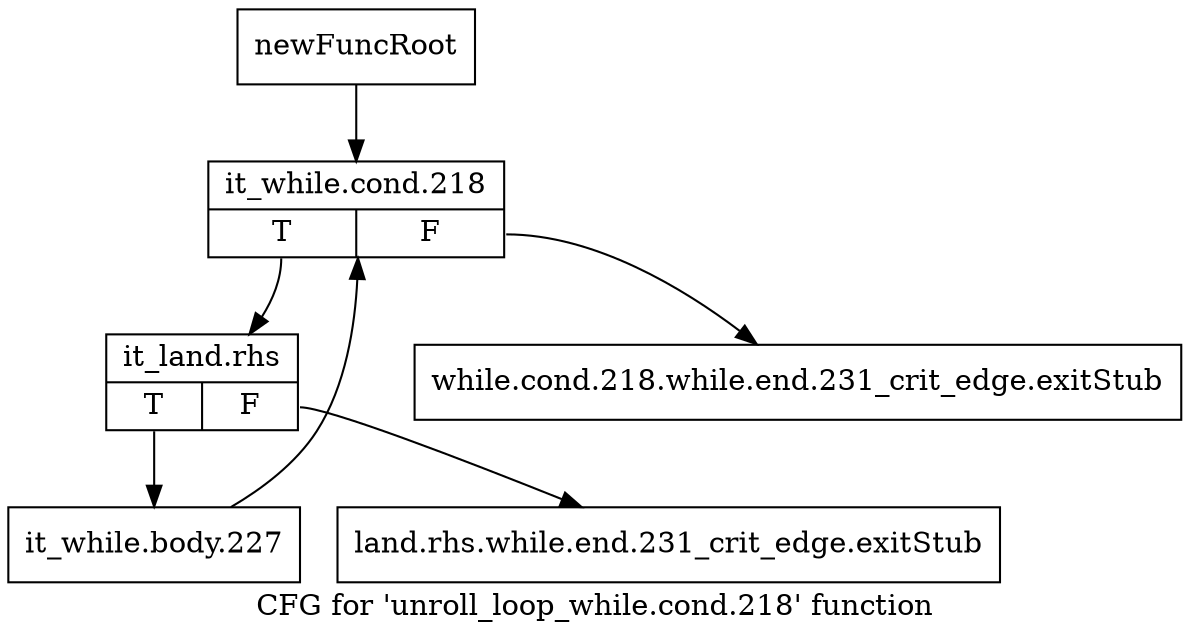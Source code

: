 digraph "CFG for 'unroll_loop_while.cond.218' function" {
	label="CFG for 'unroll_loop_while.cond.218' function";

	Node0xc59f910 [shape=record,label="{newFuncRoot}"];
	Node0xc59f910 -> Node0xc59fa00;
	Node0xc59f960 [shape=record,label="{while.cond.218.while.end.231_crit_edge.exitStub}"];
	Node0xc59f9b0 [shape=record,label="{land.rhs.while.end.231_crit_edge.exitStub}"];
	Node0xc59fa00 [shape=record,label="{it_while.cond.218|{<s0>T|<s1>F}}"];
	Node0xc59fa00:s0 -> Node0xc59fa50;
	Node0xc59fa00:s1 -> Node0xc59f960;
	Node0xc59fa50 [shape=record,label="{it_land.rhs|{<s0>T|<s1>F}}"];
	Node0xc59fa50:s0 -> Node0xc59faa0;
	Node0xc59fa50:s1 -> Node0xc59f9b0;
	Node0xc59faa0 [shape=record,label="{it_while.body.227}"];
	Node0xc59faa0 -> Node0xc59fa00;
}
